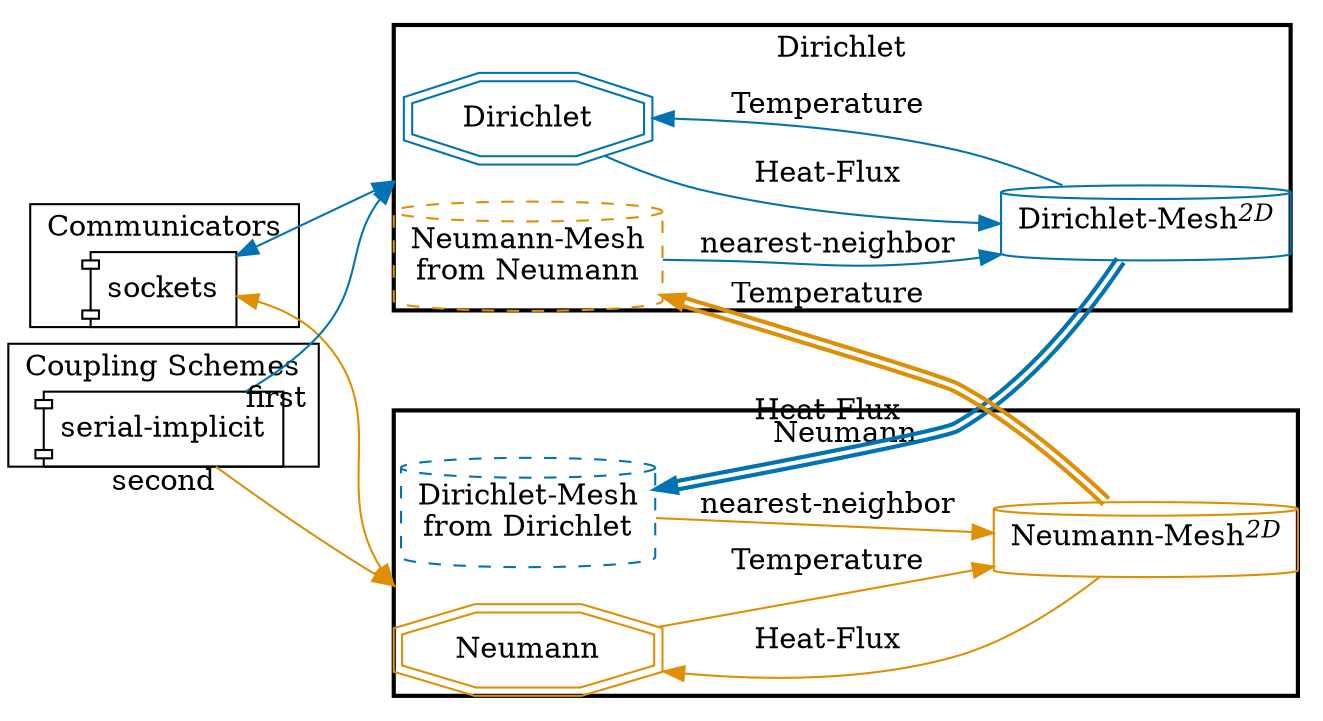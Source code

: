digraph G {
compound=True;
layout=dot;
margin=0;
overlap=scale;
rankdir=LR;
splines=true;
subgraph cluster_m2n {
label="Communicators";
"m2n-Dirichlet-Neumann" [label="sockets", shape=component];
}

subgraph cluster_cpl {
label="Coupling Schemes";
"cpl-Dirichlet-Neumann" [label="serial-implicit", shape=component];
}

subgraph cluster_Dirichlet {
label="Dirichlet";
style=bold;
"Dirichlet" [color="#0173B2", shape=doubleoctagon];
"Dirichlet-Dirichlet-Mesh" [color="#0173B2", label=<Dirichlet-Mesh<SUP><I>2D</I></SUP>>, shape=cylinder];
"Dirichlet-Neumann-Mesh" [color="#DE8F05", label="Neumann-Mesh
from Neumann", shape=cylinder, style=dashed];
"Dirichlet-Dirichlet-Mesh" -> "Dirichlet"  [color="#0173B2", label="Temperature", tooltip=scalar];
"Dirichlet" -> "Dirichlet-Dirichlet-Mesh"  [color="#0173B2", label="Heat-Flux", tooltip=scalar];
"Dirichlet-Neumann-Mesh" -> "Dirichlet-Dirichlet-Mesh"  [color="#0173B2", label="nearest-neighbor"];
}

subgraph cluster_Neumann {
label="Neumann";
style=bold;
"Neumann" [color="#DE8F05", shape=doubleoctagon];
"Neumann-Neumann-Mesh" [color="#DE8F05", label=<Neumann-Mesh<SUP><I>2D</I></SUP>>, shape=cylinder];
"Neumann-Dirichlet-Mesh" [color="#0173B2", label="Dirichlet-Mesh
from Dirichlet", shape=cylinder, style=dashed];
"Neumann-Neumann-Mesh" -> "Neumann"  [color="#DE8F05", label="Heat-Flux", tooltip=scalar];
"Neumann" -> "Neumann-Neumann-Mesh"  [color="#DE8F05", label="Temperature", tooltip=scalar];
"Neumann-Dirichlet-Mesh" -> "Neumann-Neumann-Mesh"  [color="#DE8F05", label="nearest-neighbor"];
}

"m2n-Dirichlet-Neumann" -> "Dirichlet"  [color="#0173B2", dir=both, lhead=cluster_Dirichlet];
"m2n-Dirichlet-Neumann" -> "Neumann"  [color="#DE8F05", dir=both, lhead=cluster_Neumann];
"cpl-Dirichlet-Neumann" -> "Dirichlet"  [color="#0173B2", lhead=cluster_Dirichlet, taillabel="first"];
"cpl-Dirichlet-Neumann" -> "Neumann"  [color="#DE8F05", lhead=cluster_Neumann, taillabel="second"];
"Dirichlet-Dirichlet-Mesh" -> "Neumann-Dirichlet-Mesh"  [color="#0173B2:invis:#0173B2", label="Heat-Flux", style=bold, tooltip="scalar initialized"];
"Neumann-Neumann-Mesh" -> "Dirichlet-Neumann-Mesh"  [color="#DE8F05:invis:#DE8F05", label="Temperature", style=bold, tooltip="scalar initialized"];
}
